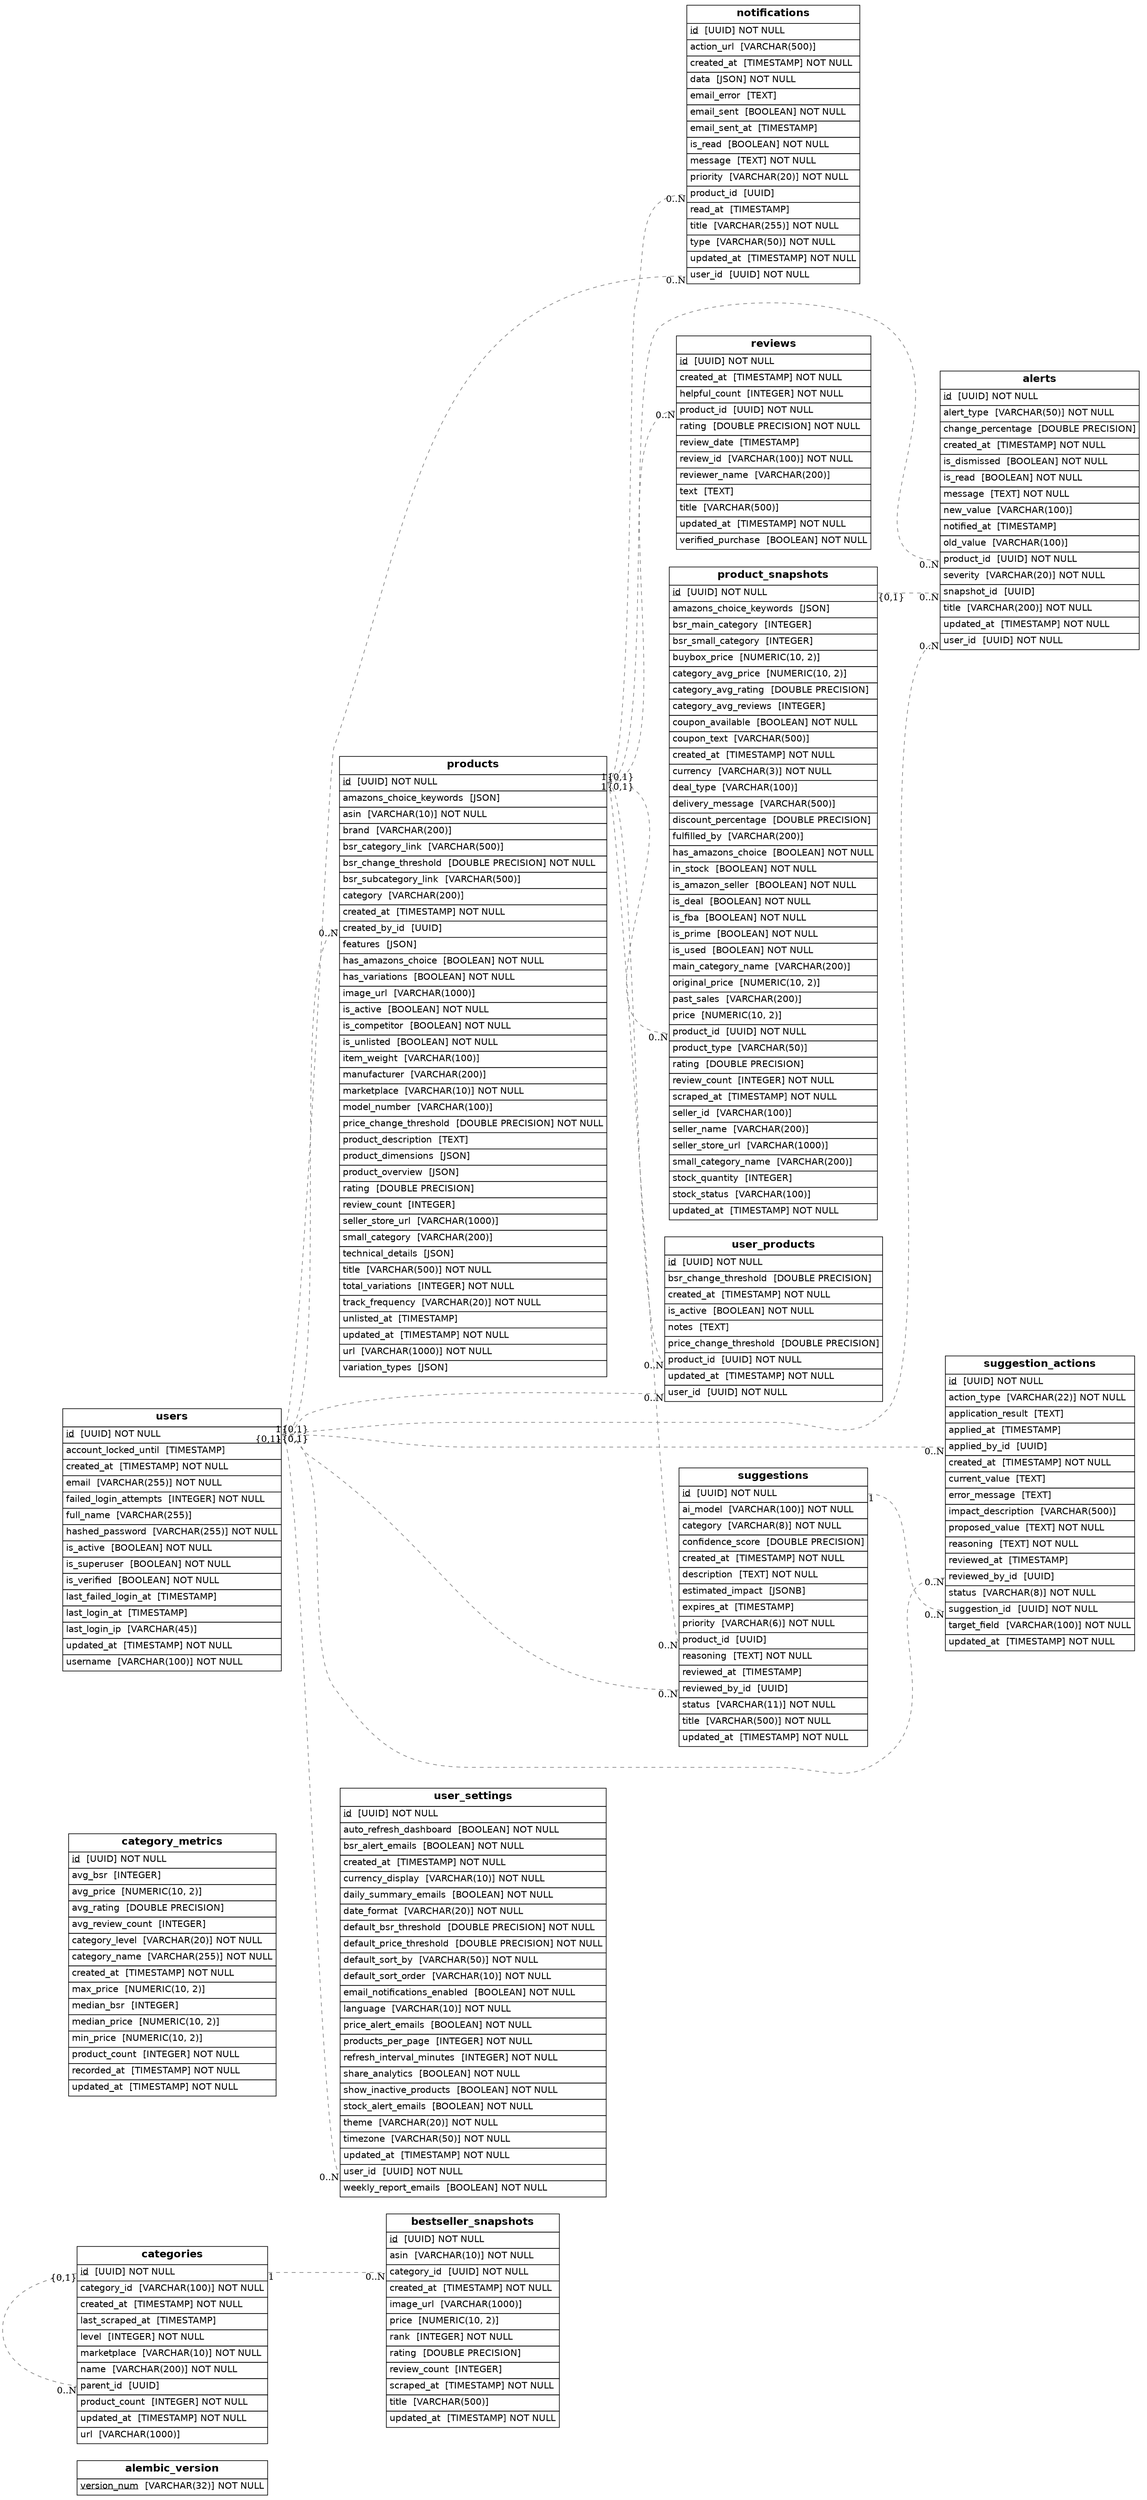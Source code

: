 graph {
    graph [rankdir=LR];
    node [label="\N",
        shape=plaintext
    ];
    edge [color=gray50,
        minlen=2,
        style=dashed
    ];
"alembic_version" [label=<<FONT FACE="Helvetica"><TABLE BORDER="0" CELLBORDER="1" CELLPADDING="4" CELLSPACING="0"><TR><TD><B><FONT POINT-SIZE="16">alembic_version</FONT></B></TD></TR><TR><TD ALIGN="LEFT" PORT="version_num"><u><FONT>version_num</FONT></u> <FONT> [VARCHAR(32)]</FONT> NOT NULL</TD></TR></TABLE></FONT>>];
"categories" [label=<<FONT FACE="Helvetica"><TABLE BORDER="0" CELLBORDER="1" CELLPADDING="4" CELLSPACING="0"><TR><TD><B><FONT POINT-SIZE="16">categories</FONT></B></TD></TR><TR><TD ALIGN="LEFT" PORT="id"><u><FONT>id</FONT></u> <FONT> [UUID]</FONT> NOT NULL</TD></TR><TR><TD ALIGN="LEFT" PORT="category_id"><FONT>category_id</FONT> <FONT> [VARCHAR(100)]</FONT> NOT NULL</TD></TR><TR><TD ALIGN="LEFT" PORT="created_at"><FONT>created_at</FONT> <FONT> [TIMESTAMP]</FONT> NOT NULL</TD></TR><TR><TD ALIGN="LEFT" PORT="last_scraped_at"><FONT>last_scraped_at</FONT> <FONT> [TIMESTAMP]</FONT></TD></TR><TR><TD ALIGN="LEFT" PORT="level"><FONT>level</FONT> <FONT> [INTEGER]</FONT> NOT NULL</TD></TR><TR><TD ALIGN="LEFT" PORT="marketplace"><FONT>marketplace</FONT> <FONT> [VARCHAR(10)]</FONT> NOT NULL</TD></TR><TR><TD ALIGN="LEFT" PORT="name"><FONT>name</FONT> <FONT> [VARCHAR(200)]</FONT> NOT NULL</TD></TR><TR><TD ALIGN="LEFT" PORT="parent_id"><FONT>parent_id</FONT> <FONT> [UUID]</FONT></TD></TR><TR><TD ALIGN="LEFT" PORT="product_count"><FONT>product_count</FONT> <FONT> [INTEGER]</FONT> NOT NULL</TD></TR><TR><TD ALIGN="LEFT" PORT="updated_at"><FONT>updated_at</FONT> <FONT> [TIMESTAMP]</FONT> NOT NULL</TD></TR><TR><TD ALIGN="LEFT" PORT="url"><FONT>url</FONT> <FONT> [VARCHAR(1000)]</FONT></TD></TR></TABLE></FONT>>];
"category_metrics" [label=<<FONT FACE="Helvetica"><TABLE BORDER="0" CELLBORDER="1" CELLPADDING="4" CELLSPACING="0"><TR><TD><B><FONT POINT-SIZE="16">category_metrics</FONT></B></TD></TR><TR><TD ALIGN="LEFT" PORT="id"><u><FONT>id</FONT></u> <FONT> [UUID]</FONT> NOT NULL</TD></TR><TR><TD ALIGN="LEFT" PORT="avg_bsr"><FONT>avg_bsr</FONT> <FONT> [INTEGER]</FONT></TD></TR><TR><TD ALIGN="LEFT" PORT="avg_price"><FONT>avg_price</FONT> <FONT> [NUMERIC(10, 2)]</FONT></TD></TR><TR><TD ALIGN="LEFT" PORT="avg_rating"><FONT>avg_rating</FONT> <FONT> [DOUBLE PRECISION]</FONT></TD></TR><TR><TD ALIGN="LEFT" PORT="avg_review_count"><FONT>avg_review_count</FONT> <FONT> [INTEGER]</FONT></TD></TR><TR><TD ALIGN="LEFT" PORT="category_level"><FONT>category_level</FONT> <FONT> [VARCHAR(20)]</FONT> NOT NULL</TD></TR><TR><TD ALIGN="LEFT" PORT="category_name"><FONT>category_name</FONT> <FONT> [VARCHAR(255)]</FONT> NOT NULL</TD></TR><TR><TD ALIGN="LEFT" PORT="created_at"><FONT>created_at</FONT> <FONT> [TIMESTAMP]</FONT> NOT NULL</TD></TR><TR><TD ALIGN="LEFT" PORT="max_price"><FONT>max_price</FONT> <FONT> [NUMERIC(10, 2)]</FONT></TD></TR><TR><TD ALIGN="LEFT" PORT="median_bsr"><FONT>median_bsr</FONT> <FONT> [INTEGER]</FONT></TD></TR><TR><TD ALIGN="LEFT" PORT="median_price"><FONT>median_price</FONT> <FONT> [NUMERIC(10, 2)]</FONT></TD></TR><TR><TD ALIGN="LEFT" PORT="min_price"><FONT>min_price</FONT> <FONT> [NUMERIC(10, 2)]</FONT></TD></TR><TR><TD ALIGN="LEFT" PORT="product_count"><FONT>product_count</FONT> <FONT> [INTEGER]</FONT> NOT NULL</TD></TR><TR><TD ALIGN="LEFT" PORT="recorded_at"><FONT>recorded_at</FONT> <FONT> [TIMESTAMP]</FONT> NOT NULL</TD></TR><TR><TD ALIGN="LEFT" PORT="updated_at"><FONT>updated_at</FONT> <FONT> [TIMESTAMP]</FONT> NOT NULL</TD></TR></TABLE></FONT>>];
"users" [label=<<FONT FACE="Helvetica"><TABLE BORDER="0" CELLBORDER="1" CELLPADDING="4" CELLSPACING="0"><TR><TD><B><FONT POINT-SIZE="16">users</FONT></B></TD></TR><TR><TD ALIGN="LEFT" PORT="id"><u><FONT>id</FONT></u> <FONT> [UUID]</FONT> NOT NULL</TD></TR><TR><TD ALIGN="LEFT" PORT="account_locked_until"><FONT>account_locked_until</FONT> <FONT> [TIMESTAMP]</FONT></TD></TR><TR><TD ALIGN="LEFT" PORT="created_at"><FONT>created_at</FONT> <FONT> [TIMESTAMP]</FONT> NOT NULL</TD></TR><TR><TD ALIGN="LEFT" PORT="email"><FONT>email</FONT> <FONT> [VARCHAR(255)]</FONT> NOT NULL</TD></TR><TR><TD ALIGN="LEFT" PORT="failed_login_attempts"><FONT>failed_login_attempts</FONT> <FONT> [INTEGER]</FONT> NOT NULL</TD></TR><TR><TD ALIGN="LEFT" PORT="full_name"><FONT>full_name</FONT> <FONT> [VARCHAR(255)]</FONT></TD></TR><TR><TD ALIGN="LEFT" PORT="hashed_password"><FONT>hashed_password</FONT> <FONT> [VARCHAR(255)]</FONT> NOT NULL</TD></TR><TR><TD ALIGN="LEFT" PORT="is_active"><FONT>is_active</FONT> <FONT> [BOOLEAN]</FONT> NOT NULL</TD></TR><TR><TD ALIGN="LEFT" PORT="is_superuser"><FONT>is_superuser</FONT> <FONT> [BOOLEAN]</FONT> NOT NULL</TD></TR><TR><TD ALIGN="LEFT" PORT="is_verified"><FONT>is_verified</FONT> <FONT> [BOOLEAN]</FONT> NOT NULL</TD></TR><TR><TD ALIGN="LEFT" PORT="last_failed_login_at"><FONT>last_failed_login_at</FONT> <FONT> [TIMESTAMP]</FONT></TD></TR><TR><TD ALIGN="LEFT" PORT="last_login_at"><FONT>last_login_at</FONT> <FONT> [TIMESTAMP]</FONT></TD></TR><TR><TD ALIGN="LEFT" PORT="last_login_ip"><FONT>last_login_ip</FONT> <FONT> [VARCHAR(45)]</FONT></TD></TR><TR><TD ALIGN="LEFT" PORT="updated_at"><FONT>updated_at</FONT> <FONT> [TIMESTAMP]</FONT> NOT NULL</TD></TR><TR><TD ALIGN="LEFT" PORT="username"><FONT>username</FONT> <FONT> [VARCHAR(100)]</FONT> NOT NULL</TD></TR></TABLE></FONT>>];
"products" [label=<<FONT FACE="Helvetica"><TABLE BORDER="0" CELLBORDER="1" CELLPADDING="4" CELLSPACING="0"><TR><TD><B><FONT POINT-SIZE="16">products</FONT></B></TD></TR><TR><TD ALIGN="LEFT" PORT="id"><u><FONT>id</FONT></u> <FONT> [UUID]</FONT> NOT NULL</TD></TR><TR><TD ALIGN="LEFT" PORT="amazons_choice_keywords"><FONT>amazons_choice_keywords</FONT> <FONT> [JSON]</FONT></TD></TR><TR><TD ALIGN="LEFT" PORT="asin"><FONT>asin</FONT> <FONT> [VARCHAR(10)]</FONT> NOT NULL</TD></TR><TR><TD ALIGN="LEFT" PORT="brand"><FONT>brand</FONT> <FONT> [VARCHAR(200)]</FONT></TD></TR><TR><TD ALIGN="LEFT" PORT="bsr_category_link"><FONT>bsr_category_link</FONT> <FONT> [VARCHAR(500)]</FONT></TD></TR><TR><TD ALIGN="LEFT" PORT="bsr_change_threshold"><FONT>bsr_change_threshold</FONT> <FONT> [DOUBLE PRECISION]</FONT> NOT NULL</TD></TR><TR><TD ALIGN="LEFT" PORT="bsr_subcategory_link"><FONT>bsr_subcategory_link</FONT> <FONT> [VARCHAR(500)]</FONT></TD></TR><TR><TD ALIGN="LEFT" PORT="category"><FONT>category</FONT> <FONT> [VARCHAR(200)]</FONT></TD></TR><TR><TD ALIGN="LEFT" PORT="created_at"><FONT>created_at</FONT> <FONT> [TIMESTAMP]</FONT> NOT NULL</TD></TR><TR><TD ALIGN="LEFT" PORT="created_by_id"><FONT>created_by_id</FONT> <FONT> [UUID]</FONT></TD></TR><TR><TD ALIGN="LEFT" PORT="features"><FONT>features</FONT> <FONT> [JSON]</FONT></TD></TR><TR><TD ALIGN="LEFT" PORT="has_amazons_choice"><FONT>has_amazons_choice</FONT> <FONT> [BOOLEAN]</FONT> NOT NULL</TD></TR><TR><TD ALIGN="LEFT" PORT="has_variations"><FONT>has_variations</FONT> <FONT> [BOOLEAN]</FONT> NOT NULL</TD></TR><TR><TD ALIGN="LEFT" PORT="image_url"><FONT>image_url</FONT> <FONT> [VARCHAR(1000)]</FONT></TD></TR><TR><TD ALIGN="LEFT" PORT="is_active"><FONT>is_active</FONT> <FONT> [BOOLEAN]</FONT> NOT NULL</TD></TR><TR><TD ALIGN="LEFT" PORT="is_competitor"><FONT>is_competitor</FONT> <FONT> [BOOLEAN]</FONT> NOT NULL</TD></TR><TR><TD ALIGN="LEFT" PORT="is_unlisted"><FONT>is_unlisted</FONT> <FONT> [BOOLEAN]</FONT> NOT NULL</TD></TR><TR><TD ALIGN="LEFT" PORT="item_weight"><FONT>item_weight</FONT> <FONT> [VARCHAR(100)]</FONT></TD></TR><TR><TD ALIGN="LEFT" PORT="manufacturer"><FONT>manufacturer</FONT> <FONT> [VARCHAR(200)]</FONT></TD></TR><TR><TD ALIGN="LEFT" PORT="marketplace"><FONT>marketplace</FONT> <FONT> [VARCHAR(10)]</FONT> NOT NULL</TD></TR><TR><TD ALIGN="LEFT" PORT="model_number"><FONT>model_number</FONT> <FONT> [VARCHAR(100)]</FONT></TD></TR><TR><TD ALIGN="LEFT" PORT="price_change_threshold"><FONT>price_change_threshold</FONT> <FONT> [DOUBLE PRECISION]</FONT> NOT NULL</TD></TR><TR><TD ALIGN="LEFT" PORT="product_description"><FONT>product_description</FONT> <FONT> [TEXT]</FONT></TD></TR><TR><TD ALIGN="LEFT" PORT="product_dimensions"><FONT>product_dimensions</FONT> <FONT> [JSON]</FONT></TD></TR><TR><TD ALIGN="LEFT" PORT="product_overview"><FONT>product_overview</FONT> <FONT> [JSON]</FONT></TD></TR><TR><TD ALIGN="LEFT" PORT="rating"><FONT>rating</FONT> <FONT> [DOUBLE PRECISION]</FONT></TD></TR><TR><TD ALIGN="LEFT" PORT="review_count"><FONT>review_count</FONT> <FONT> [INTEGER]</FONT></TD></TR><TR><TD ALIGN="LEFT" PORT="seller_store_url"><FONT>seller_store_url</FONT> <FONT> [VARCHAR(1000)]</FONT></TD></TR><TR><TD ALIGN="LEFT" PORT="small_category"><FONT>small_category</FONT> <FONT> [VARCHAR(200)]</FONT></TD></TR><TR><TD ALIGN="LEFT" PORT="technical_details"><FONT>technical_details</FONT> <FONT> [JSON]</FONT></TD></TR><TR><TD ALIGN="LEFT" PORT="title"><FONT>title</FONT> <FONT> [VARCHAR(500)]</FONT> NOT NULL</TD></TR><TR><TD ALIGN="LEFT" PORT="total_variations"><FONT>total_variations</FONT> <FONT> [INTEGER]</FONT> NOT NULL</TD></TR><TR><TD ALIGN="LEFT" PORT="track_frequency"><FONT>track_frequency</FONT> <FONT> [VARCHAR(20)]</FONT> NOT NULL</TD></TR><TR><TD ALIGN="LEFT" PORT="unlisted_at"><FONT>unlisted_at</FONT> <FONT> [TIMESTAMP]</FONT></TD></TR><TR><TD ALIGN="LEFT" PORT="updated_at"><FONT>updated_at</FONT> <FONT> [TIMESTAMP]</FONT> NOT NULL</TD></TR><TR><TD ALIGN="LEFT" PORT="url"><FONT>url</FONT> <FONT> [VARCHAR(1000)]</FONT> NOT NULL</TD></TR><TR><TD ALIGN="LEFT" PORT="variation_types"><FONT>variation_types</FONT> <FONT> [JSON]</FONT></TD></TR></TABLE></FONT>>];
"bestseller_snapshots" [label=<<FONT FACE="Helvetica"><TABLE BORDER="0" CELLBORDER="1" CELLPADDING="4" CELLSPACING="0"><TR><TD><B><FONT POINT-SIZE="16">bestseller_snapshots</FONT></B></TD></TR><TR><TD ALIGN="LEFT" PORT="id"><u><FONT>id</FONT></u> <FONT> [UUID]</FONT> NOT NULL</TD></TR><TR><TD ALIGN="LEFT" PORT="asin"><FONT>asin</FONT> <FONT> [VARCHAR(10)]</FONT> NOT NULL</TD></TR><TR><TD ALIGN="LEFT" PORT="category_id"><FONT>category_id</FONT> <FONT> [UUID]</FONT> NOT NULL</TD></TR><TR><TD ALIGN="LEFT" PORT="created_at"><FONT>created_at</FONT> <FONT> [TIMESTAMP]</FONT> NOT NULL</TD></TR><TR><TD ALIGN="LEFT" PORT="image_url"><FONT>image_url</FONT> <FONT> [VARCHAR(1000)]</FONT></TD></TR><TR><TD ALIGN="LEFT" PORT="price"><FONT>price</FONT> <FONT> [NUMERIC(10, 2)]</FONT></TD></TR><TR><TD ALIGN="LEFT" PORT="rank"><FONT>rank</FONT> <FONT> [INTEGER]</FONT> NOT NULL</TD></TR><TR><TD ALIGN="LEFT" PORT="rating"><FONT>rating</FONT> <FONT> [DOUBLE PRECISION]</FONT></TD></TR><TR><TD ALIGN="LEFT" PORT="review_count"><FONT>review_count</FONT> <FONT> [INTEGER]</FONT></TD></TR><TR><TD ALIGN="LEFT" PORT="scraped_at"><FONT>scraped_at</FONT> <FONT> [TIMESTAMP]</FONT> NOT NULL</TD></TR><TR><TD ALIGN="LEFT" PORT="title"><FONT>title</FONT> <FONT> [VARCHAR(500)]</FONT></TD></TR><TR><TD ALIGN="LEFT" PORT="updated_at"><FONT>updated_at</FONT> <FONT> [TIMESTAMP]</FONT> NOT NULL</TD></TR></TABLE></FONT>>];
"user_settings" [label=<<FONT FACE="Helvetica"><TABLE BORDER="0" CELLBORDER="1" CELLPADDING="4" CELLSPACING="0"><TR><TD><B><FONT POINT-SIZE="16">user_settings</FONT></B></TD></TR><TR><TD ALIGN="LEFT" PORT="id"><u><FONT>id</FONT></u> <FONT> [UUID]</FONT> NOT NULL</TD></TR><TR><TD ALIGN="LEFT" PORT="auto_refresh_dashboard"><FONT>auto_refresh_dashboard</FONT> <FONT> [BOOLEAN]</FONT> NOT NULL</TD></TR><TR><TD ALIGN="LEFT" PORT="bsr_alert_emails"><FONT>bsr_alert_emails</FONT> <FONT> [BOOLEAN]</FONT> NOT NULL</TD></TR><TR><TD ALIGN="LEFT" PORT="created_at"><FONT>created_at</FONT> <FONT> [TIMESTAMP]</FONT> NOT NULL</TD></TR><TR><TD ALIGN="LEFT" PORT="currency_display"><FONT>currency_display</FONT> <FONT> [VARCHAR(10)]</FONT> NOT NULL</TD></TR><TR><TD ALIGN="LEFT" PORT="daily_summary_emails"><FONT>daily_summary_emails</FONT> <FONT> [BOOLEAN]</FONT> NOT NULL</TD></TR><TR><TD ALIGN="LEFT" PORT="date_format"><FONT>date_format</FONT> <FONT> [VARCHAR(20)]</FONT> NOT NULL</TD></TR><TR><TD ALIGN="LEFT" PORT="default_bsr_threshold"><FONT>default_bsr_threshold</FONT> <FONT> [DOUBLE PRECISION]</FONT> NOT NULL</TD></TR><TR><TD ALIGN="LEFT" PORT="default_price_threshold"><FONT>default_price_threshold</FONT> <FONT> [DOUBLE PRECISION]</FONT> NOT NULL</TD></TR><TR><TD ALIGN="LEFT" PORT="default_sort_by"><FONT>default_sort_by</FONT> <FONT> [VARCHAR(50)]</FONT> NOT NULL</TD></TR><TR><TD ALIGN="LEFT" PORT="default_sort_order"><FONT>default_sort_order</FONT> <FONT> [VARCHAR(10)]</FONT> NOT NULL</TD></TR><TR><TD ALIGN="LEFT" PORT="email_notifications_enabled"><FONT>email_notifications_enabled</FONT> <FONT> [BOOLEAN]</FONT> NOT NULL</TD></TR><TR><TD ALIGN="LEFT" PORT="language"><FONT>language</FONT> <FONT> [VARCHAR(10)]</FONT> NOT NULL</TD></TR><TR><TD ALIGN="LEFT" PORT="price_alert_emails"><FONT>price_alert_emails</FONT> <FONT> [BOOLEAN]</FONT> NOT NULL</TD></TR><TR><TD ALIGN="LEFT" PORT="products_per_page"><FONT>products_per_page</FONT> <FONT> [INTEGER]</FONT> NOT NULL</TD></TR><TR><TD ALIGN="LEFT" PORT="refresh_interval_minutes"><FONT>refresh_interval_minutes</FONT> <FONT> [INTEGER]</FONT> NOT NULL</TD></TR><TR><TD ALIGN="LEFT" PORT="share_analytics"><FONT>share_analytics</FONT> <FONT> [BOOLEAN]</FONT> NOT NULL</TD></TR><TR><TD ALIGN="LEFT" PORT="show_inactive_products"><FONT>show_inactive_products</FONT> <FONT> [BOOLEAN]</FONT> NOT NULL</TD></TR><TR><TD ALIGN="LEFT" PORT="stock_alert_emails"><FONT>stock_alert_emails</FONT> <FONT> [BOOLEAN]</FONT> NOT NULL</TD></TR><TR><TD ALIGN="LEFT" PORT="theme"><FONT>theme</FONT> <FONT> [VARCHAR(20)]</FONT> NOT NULL</TD></TR><TR><TD ALIGN="LEFT" PORT="timezone"><FONT>timezone</FONT> <FONT> [VARCHAR(50)]</FONT> NOT NULL</TD></TR><TR><TD ALIGN="LEFT" PORT="updated_at"><FONT>updated_at</FONT> <FONT> [TIMESTAMP]</FONT> NOT NULL</TD></TR><TR><TD ALIGN="LEFT" PORT="user_id"><FONT>user_id</FONT> <FONT> [UUID]</FONT> NOT NULL</TD></TR><TR><TD ALIGN="LEFT" PORT="weekly_report_emails"><FONT>weekly_report_emails</FONT> <FONT> [BOOLEAN]</FONT> NOT NULL</TD></TR></TABLE></FONT>>];
"notifications" [label=<<FONT FACE="Helvetica"><TABLE BORDER="0" CELLBORDER="1" CELLPADDING="4" CELLSPACING="0"><TR><TD><B><FONT POINT-SIZE="16">notifications</FONT></B></TD></TR><TR><TD ALIGN="LEFT" PORT="id"><u><FONT>id</FONT></u> <FONT> [UUID]</FONT> NOT NULL</TD></TR><TR><TD ALIGN="LEFT" PORT="action_url"><FONT>action_url</FONT> <FONT> [VARCHAR(500)]</FONT></TD></TR><TR><TD ALIGN="LEFT" PORT="created_at"><FONT>created_at</FONT> <FONT> [TIMESTAMP]</FONT> NOT NULL</TD></TR><TR><TD ALIGN="LEFT" PORT="data"><FONT>data</FONT> <FONT> [JSON]</FONT> NOT NULL</TD></TR><TR><TD ALIGN="LEFT" PORT="email_error"><FONT>email_error</FONT> <FONT> [TEXT]</FONT></TD></TR><TR><TD ALIGN="LEFT" PORT="email_sent"><FONT>email_sent</FONT> <FONT> [BOOLEAN]</FONT> NOT NULL</TD></TR><TR><TD ALIGN="LEFT" PORT="email_sent_at"><FONT>email_sent_at</FONT> <FONT> [TIMESTAMP]</FONT></TD></TR><TR><TD ALIGN="LEFT" PORT="is_read"><FONT>is_read</FONT> <FONT> [BOOLEAN]</FONT> NOT NULL</TD></TR><TR><TD ALIGN="LEFT" PORT="message"><FONT>message</FONT> <FONT> [TEXT]</FONT> NOT NULL</TD></TR><TR><TD ALIGN="LEFT" PORT="priority"><FONT>priority</FONT> <FONT> [VARCHAR(20)]</FONT> NOT NULL</TD></TR><TR><TD ALIGN="LEFT" PORT="product_id"><FONT>product_id</FONT> <FONT> [UUID]</FONT></TD></TR><TR><TD ALIGN="LEFT" PORT="read_at"><FONT>read_at</FONT> <FONT> [TIMESTAMP]</FONT></TD></TR><TR><TD ALIGN="LEFT" PORT="title"><FONT>title</FONT> <FONT> [VARCHAR(255)]</FONT> NOT NULL</TD></TR><TR><TD ALIGN="LEFT" PORT="type"><FONT>type</FONT> <FONT> [VARCHAR(50)]</FONT> NOT NULL</TD></TR><TR><TD ALIGN="LEFT" PORT="updated_at"><FONT>updated_at</FONT> <FONT> [TIMESTAMP]</FONT> NOT NULL</TD></TR><TR><TD ALIGN="LEFT" PORT="user_id"><FONT>user_id</FONT> <FONT> [UUID]</FONT> NOT NULL</TD></TR></TABLE></FONT>>];
"product_snapshots" [label=<<FONT FACE="Helvetica"><TABLE BORDER="0" CELLBORDER="1" CELLPADDING="4" CELLSPACING="0"><TR><TD><B><FONT POINT-SIZE="16">product_snapshots</FONT></B></TD></TR><TR><TD ALIGN="LEFT" PORT="id"><u><FONT>id</FONT></u> <FONT> [UUID]</FONT> NOT NULL</TD></TR><TR><TD ALIGN="LEFT" PORT="amazons_choice_keywords"><FONT>amazons_choice_keywords</FONT> <FONT> [JSON]</FONT></TD></TR><TR><TD ALIGN="LEFT" PORT="bsr_main_category"><FONT>bsr_main_category</FONT> <FONT> [INTEGER]</FONT></TD></TR><TR><TD ALIGN="LEFT" PORT="bsr_small_category"><FONT>bsr_small_category</FONT> <FONT> [INTEGER]</FONT></TD></TR><TR><TD ALIGN="LEFT" PORT="buybox_price"><FONT>buybox_price</FONT> <FONT> [NUMERIC(10, 2)]</FONT></TD></TR><TR><TD ALIGN="LEFT" PORT="category_avg_price"><FONT>category_avg_price</FONT> <FONT> [NUMERIC(10, 2)]</FONT></TD></TR><TR><TD ALIGN="LEFT" PORT="category_avg_rating"><FONT>category_avg_rating</FONT> <FONT> [DOUBLE PRECISION]</FONT></TD></TR><TR><TD ALIGN="LEFT" PORT="category_avg_reviews"><FONT>category_avg_reviews</FONT> <FONT> [INTEGER]</FONT></TD></TR><TR><TD ALIGN="LEFT" PORT="coupon_available"><FONT>coupon_available</FONT> <FONT> [BOOLEAN]</FONT> NOT NULL</TD></TR><TR><TD ALIGN="LEFT" PORT="coupon_text"><FONT>coupon_text</FONT> <FONT> [VARCHAR(500)]</FONT></TD></TR><TR><TD ALIGN="LEFT" PORT="created_at"><FONT>created_at</FONT> <FONT> [TIMESTAMP]</FONT> NOT NULL</TD></TR><TR><TD ALIGN="LEFT" PORT="currency"><FONT>currency</FONT> <FONT> [VARCHAR(3)]</FONT> NOT NULL</TD></TR><TR><TD ALIGN="LEFT" PORT="deal_type"><FONT>deal_type</FONT> <FONT> [VARCHAR(100)]</FONT></TD></TR><TR><TD ALIGN="LEFT" PORT="delivery_message"><FONT>delivery_message</FONT> <FONT> [VARCHAR(500)]</FONT></TD></TR><TR><TD ALIGN="LEFT" PORT="discount_percentage"><FONT>discount_percentage</FONT> <FONT> [DOUBLE PRECISION]</FONT></TD></TR><TR><TD ALIGN="LEFT" PORT="fulfilled_by"><FONT>fulfilled_by</FONT> <FONT> [VARCHAR(200)]</FONT></TD></TR><TR><TD ALIGN="LEFT" PORT="has_amazons_choice"><FONT>has_amazons_choice</FONT> <FONT> [BOOLEAN]</FONT> NOT NULL</TD></TR><TR><TD ALIGN="LEFT" PORT="in_stock"><FONT>in_stock</FONT> <FONT> [BOOLEAN]</FONT> NOT NULL</TD></TR><TR><TD ALIGN="LEFT" PORT="is_amazon_seller"><FONT>is_amazon_seller</FONT> <FONT> [BOOLEAN]</FONT> NOT NULL</TD></TR><TR><TD ALIGN="LEFT" PORT="is_deal"><FONT>is_deal</FONT> <FONT> [BOOLEAN]</FONT> NOT NULL</TD></TR><TR><TD ALIGN="LEFT" PORT="is_fba"><FONT>is_fba</FONT> <FONT> [BOOLEAN]</FONT> NOT NULL</TD></TR><TR><TD ALIGN="LEFT" PORT="is_prime"><FONT>is_prime</FONT> <FONT> [BOOLEAN]</FONT> NOT NULL</TD></TR><TR><TD ALIGN="LEFT" PORT="is_used"><FONT>is_used</FONT> <FONT> [BOOLEAN]</FONT> NOT NULL</TD></TR><TR><TD ALIGN="LEFT" PORT="main_category_name"><FONT>main_category_name</FONT> <FONT> [VARCHAR(200)]</FONT></TD></TR><TR><TD ALIGN="LEFT" PORT="original_price"><FONT>original_price</FONT> <FONT> [NUMERIC(10, 2)]</FONT></TD></TR><TR><TD ALIGN="LEFT" PORT="past_sales"><FONT>past_sales</FONT> <FONT> [VARCHAR(200)]</FONT></TD></TR><TR><TD ALIGN="LEFT" PORT="price"><FONT>price</FONT> <FONT> [NUMERIC(10, 2)]</FONT></TD></TR><TR><TD ALIGN="LEFT" PORT="product_id"><FONT>product_id</FONT> <FONT> [UUID]</FONT> NOT NULL</TD></TR><TR><TD ALIGN="LEFT" PORT="product_type"><FONT>product_type</FONT> <FONT> [VARCHAR(50)]</FONT></TD></TR><TR><TD ALIGN="LEFT" PORT="rating"><FONT>rating</FONT> <FONT> [DOUBLE PRECISION]</FONT></TD></TR><TR><TD ALIGN="LEFT" PORT="review_count"><FONT>review_count</FONT> <FONT> [INTEGER]</FONT> NOT NULL</TD></TR><TR><TD ALIGN="LEFT" PORT="scraped_at"><FONT>scraped_at</FONT> <FONT> [TIMESTAMP]</FONT> NOT NULL</TD></TR><TR><TD ALIGN="LEFT" PORT="seller_id"><FONT>seller_id</FONT> <FONT> [VARCHAR(100)]</FONT></TD></TR><TR><TD ALIGN="LEFT" PORT="seller_name"><FONT>seller_name</FONT> <FONT> [VARCHAR(200)]</FONT></TD></TR><TR><TD ALIGN="LEFT" PORT="seller_store_url"><FONT>seller_store_url</FONT> <FONT> [VARCHAR(1000)]</FONT></TD></TR><TR><TD ALIGN="LEFT" PORT="small_category_name"><FONT>small_category_name</FONT> <FONT> [VARCHAR(200)]</FONT></TD></TR><TR><TD ALIGN="LEFT" PORT="stock_quantity"><FONT>stock_quantity</FONT> <FONT> [INTEGER]</FONT></TD></TR><TR><TD ALIGN="LEFT" PORT="stock_status"><FONT>stock_status</FONT> <FONT> [VARCHAR(100)]</FONT></TD></TR><TR><TD ALIGN="LEFT" PORT="updated_at"><FONT>updated_at</FONT> <FONT> [TIMESTAMP]</FONT> NOT NULL</TD></TR></TABLE></FONT>>];
"user_products" [label=<<FONT FACE="Helvetica"><TABLE BORDER="0" CELLBORDER="1" CELLPADDING="4" CELLSPACING="0"><TR><TD><B><FONT POINT-SIZE="16">user_products</FONT></B></TD></TR><TR><TD ALIGN="LEFT" PORT="id"><u><FONT>id</FONT></u> <FONT> [UUID]</FONT> NOT NULL</TD></TR><TR><TD ALIGN="LEFT" PORT="bsr_change_threshold"><FONT>bsr_change_threshold</FONT> <FONT> [DOUBLE PRECISION]</FONT></TD></TR><TR><TD ALIGN="LEFT" PORT="created_at"><FONT>created_at</FONT> <FONT> [TIMESTAMP]</FONT> NOT NULL</TD></TR><TR><TD ALIGN="LEFT" PORT="is_active"><FONT>is_active</FONT> <FONT> [BOOLEAN]</FONT> NOT NULL</TD></TR><TR><TD ALIGN="LEFT" PORT="notes"><FONT>notes</FONT> <FONT> [TEXT]</FONT></TD></TR><TR><TD ALIGN="LEFT" PORT="price_change_threshold"><FONT>price_change_threshold</FONT> <FONT> [DOUBLE PRECISION]</FONT></TD></TR><TR><TD ALIGN="LEFT" PORT="product_id"><FONT>product_id</FONT> <FONT> [UUID]</FONT> NOT NULL</TD></TR><TR><TD ALIGN="LEFT" PORT="updated_at"><FONT>updated_at</FONT> <FONT> [TIMESTAMP]</FONT> NOT NULL</TD></TR><TR><TD ALIGN="LEFT" PORT="user_id"><FONT>user_id</FONT> <FONT> [UUID]</FONT> NOT NULL</TD></TR></TABLE></FONT>>];
"reviews" [label=<<FONT FACE="Helvetica"><TABLE BORDER="0" CELLBORDER="1" CELLPADDING="4" CELLSPACING="0"><TR><TD><B><FONT POINT-SIZE="16">reviews</FONT></B></TD></TR><TR><TD ALIGN="LEFT" PORT="id"><u><FONT>id</FONT></u> <FONT> [UUID]</FONT> NOT NULL</TD></TR><TR><TD ALIGN="LEFT" PORT="created_at"><FONT>created_at</FONT> <FONT> [TIMESTAMP]</FONT> NOT NULL</TD></TR><TR><TD ALIGN="LEFT" PORT="helpful_count"><FONT>helpful_count</FONT> <FONT> [INTEGER]</FONT> NOT NULL</TD></TR><TR><TD ALIGN="LEFT" PORT="product_id"><FONT>product_id</FONT> <FONT> [UUID]</FONT> NOT NULL</TD></TR><TR><TD ALIGN="LEFT" PORT="rating"><FONT>rating</FONT> <FONT> [DOUBLE PRECISION]</FONT> NOT NULL</TD></TR><TR><TD ALIGN="LEFT" PORT="review_date"><FONT>review_date</FONT> <FONT> [TIMESTAMP]</FONT></TD></TR><TR><TD ALIGN="LEFT" PORT="review_id"><FONT>review_id</FONT> <FONT> [VARCHAR(100)]</FONT> NOT NULL</TD></TR><TR><TD ALIGN="LEFT" PORT="reviewer_name"><FONT>reviewer_name</FONT> <FONT> [VARCHAR(200)]</FONT></TD></TR><TR><TD ALIGN="LEFT" PORT="text"><FONT>text</FONT> <FONT> [TEXT]</FONT></TD></TR><TR><TD ALIGN="LEFT" PORT="title"><FONT>title</FONT> <FONT> [VARCHAR(500)]</FONT></TD></TR><TR><TD ALIGN="LEFT" PORT="updated_at"><FONT>updated_at</FONT> <FONT> [TIMESTAMP]</FONT> NOT NULL</TD></TR><TR><TD ALIGN="LEFT" PORT="verified_purchase"><FONT>verified_purchase</FONT> <FONT> [BOOLEAN]</FONT> NOT NULL</TD></TR></TABLE></FONT>>];
"suggestions" [label=<<FONT FACE="Helvetica"><TABLE BORDER="0" CELLBORDER="1" CELLPADDING="4" CELLSPACING="0"><TR><TD><B><FONT POINT-SIZE="16">suggestions</FONT></B></TD></TR><TR><TD ALIGN="LEFT" PORT="id"><u><FONT>id</FONT></u> <FONT> [UUID]</FONT> NOT NULL</TD></TR><TR><TD ALIGN="LEFT" PORT="ai_model"><FONT>ai_model</FONT> <FONT> [VARCHAR(100)]</FONT> NOT NULL</TD></TR><TR><TD ALIGN="LEFT" PORT="category"><FONT>category</FONT> <FONT> [VARCHAR(8)]</FONT> NOT NULL</TD></TR><TR><TD ALIGN="LEFT" PORT="confidence_score"><FONT>confidence_score</FONT> <FONT> [DOUBLE PRECISION]</FONT></TD></TR><TR><TD ALIGN="LEFT" PORT="created_at"><FONT>created_at</FONT> <FONT> [TIMESTAMP]</FONT> NOT NULL</TD></TR><TR><TD ALIGN="LEFT" PORT="description"><FONT>description</FONT> <FONT> [TEXT]</FONT> NOT NULL</TD></TR><TR><TD ALIGN="LEFT" PORT="estimated_impact"><FONT>estimated_impact</FONT> <FONT> [JSONB]</FONT></TD></TR><TR><TD ALIGN="LEFT" PORT="expires_at"><FONT>expires_at</FONT> <FONT> [TIMESTAMP]</FONT></TD></TR><TR><TD ALIGN="LEFT" PORT="priority"><FONT>priority</FONT> <FONT> [VARCHAR(6)]</FONT> NOT NULL</TD></TR><TR><TD ALIGN="LEFT" PORT="product_id"><FONT>product_id</FONT> <FONT> [UUID]</FONT></TD></TR><TR><TD ALIGN="LEFT" PORT="reasoning"><FONT>reasoning</FONT> <FONT> [TEXT]</FONT> NOT NULL</TD></TR><TR><TD ALIGN="LEFT" PORT="reviewed_at"><FONT>reviewed_at</FONT> <FONT> [TIMESTAMP]</FONT></TD></TR><TR><TD ALIGN="LEFT" PORT="reviewed_by_id"><FONT>reviewed_by_id</FONT> <FONT> [UUID]</FONT></TD></TR><TR><TD ALIGN="LEFT" PORT="status"><FONT>status</FONT> <FONT> [VARCHAR(11)]</FONT> NOT NULL</TD></TR><TR><TD ALIGN="LEFT" PORT="title"><FONT>title</FONT> <FONT> [VARCHAR(500)]</FONT> NOT NULL</TD></TR><TR><TD ALIGN="LEFT" PORT="updated_at"><FONT>updated_at</FONT> <FONT> [TIMESTAMP]</FONT> NOT NULL</TD></TR></TABLE></FONT>>];
"suggestion_actions" [label=<<FONT FACE="Helvetica"><TABLE BORDER="0" CELLBORDER="1" CELLPADDING="4" CELLSPACING="0"><TR><TD><B><FONT POINT-SIZE="16">suggestion_actions</FONT></B></TD></TR><TR><TD ALIGN="LEFT" PORT="id"><u><FONT>id</FONT></u> <FONT> [UUID]</FONT> NOT NULL</TD></TR><TR><TD ALIGN="LEFT" PORT="action_type"><FONT>action_type</FONT> <FONT> [VARCHAR(22)]</FONT> NOT NULL</TD></TR><TR><TD ALIGN="LEFT" PORT="application_result"><FONT>application_result</FONT> <FONT> [TEXT]</FONT></TD></TR><TR><TD ALIGN="LEFT" PORT="applied_at"><FONT>applied_at</FONT> <FONT> [TIMESTAMP]</FONT></TD></TR><TR><TD ALIGN="LEFT" PORT="applied_by_id"><FONT>applied_by_id</FONT> <FONT> [UUID]</FONT></TD></TR><TR><TD ALIGN="LEFT" PORT="created_at"><FONT>created_at</FONT> <FONT> [TIMESTAMP]</FONT> NOT NULL</TD></TR><TR><TD ALIGN="LEFT" PORT="current_value"><FONT>current_value</FONT> <FONT> [TEXT]</FONT></TD></TR><TR><TD ALIGN="LEFT" PORT="error_message"><FONT>error_message</FONT> <FONT> [TEXT]</FONT></TD></TR><TR><TD ALIGN="LEFT" PORT="impact_description"><FONT>impact_description</FONT> <FONT> [VARCHAR(500)]</FONT></TD></TR><TR><TD ALIGN="LEFT" PORT="proposed_value"><FONT>proposed_value</FONT> <FONT> [TEXT]</FONT> NOT NULL</TD></TR><TR><TD ALIGN="LEFT" PORT="reasoning"><FONT>reasoning</FONT> <FONT> [TEXT]</FONT> NOT NULL</TD></TR><TR><TD ALIGN="LEFT" PORT="reviewed_at"><FONT>reviewed_at</FONT> <FONT> [TIMESTAMP]</FONT></TD></TR><TR><TD ALIGN="LEFT" PORT="reviewed_by_id"><FONT>reviewed_by_id</FONT> <FONT> [UUID]</FONT></TD></TR><TR><TD ALIGN="LEFT" PORT="status"><FONT>status</FONT> <FONT> [VARCHAR(8)]</FONT> NOT NULL</TD></TR><TR><TD ALIGN="LEFT" PORT="suggestion_id"><FONT>suggestion_id</FONT> <FONT> [UUID]</FONT> NOT NULL</TD></TR><TR><TD ALIGN="LEFT" PORT="target_field"><FONT>target_field</FONT> <FONT> [VARCHAR(100)]</FONT> NOT NULL</TD></TR><TR><TD ALIGN="LEFT" PORT="updated_at"><FONT>updated_at</FONT> <FONT> [TIMESTAMP]</FONT> NOT NULL</TD></TR></TABLE></FONT>>];
"alerts" [label=<<FONT FACE="Helvetica"><TABLE BORDER="0" CELLBORDER="1" CELLPADDING="4" CELLSPACING="0"><TR><TD><B><FONT POINT-SIZE="16">alerts</FONT></B></TD></TR><TR><TD ALIGN="LEFT" PORT="id"><u><FONT>id</FONT></u> <FONT> [UUID]</FONT> NOT NULL</TD></TR><TR><TD ALIGN="LEFT" PORT="alert_type"><FONT>alert_type</FONT> <FONT> [VARCHAR(50)]</FONT> NOT NULL</TD></TR><TR><TD ALIGN="LEFT" PORT="change_percentage"><FONT>change_percentage</FONT> <FONT> [DOUBLE PRECISION]</FONT></TD></TR><TR><TD ALIGN="LEFT" PORT="created_at"><FONT>created_at</FONT> <FONT> [TIMESTAMP]</FONT> NOT NULL</TD></TR><TR><TD ALIGN="LEFT" PORT="is_dismissed"><FONT>is_dismissed</FONT> <FONT> [BOOLEAN]</FONT> NOT NULL</TD></TR><TR><TD ALIGN="LEFT" PORT="is_read"><FONT>is_read</FONT> <FONT> [BOOLEAN]</FONT> NOT NULL</TD></TR><TR><TD ALIGN="LEFT" PORT="message"><FONT>message</FONT> <FONT> [TEXT]</FONT> NOT NULL</TD></TR><TR><TD ALIGN="LEFT" PORT="new_value"><FONT>new_value</FONT> <FONT> [VARCHAR(100)]</FONT></TD></TR><TR><TD ALIGN="LEFT" PORT="notified_at"><FONT>notified_at</FONT> <FONT> [TIMESTAMP]</FONT></TD></TR><TR><TD ALIGN="LEFT" PORT="old_value"><FONT>old_value</FONT> <FONT> [VARCHAR(100)]</FONT></TD></TR><TR><TD ALIGN="LEFT" PORT="product_id"><FONT>product_id</FONT> <FONT> [UUID]</FONT> NOT NULL</TD></TR><TR><TD ALIGN="LEFT" PORT="severity"><FONT>severity</FONT> <FONT> [VARCHAR(20)]</FONT> NOT NULL</TD></TR><TR><TD ALIGN="LEFT" PORT="snapshot_id"><FONT>snapshot_id</FONT> <FONT> [UUID]</FONT></TD></TR><TR><TD ALIGN="LEFT" PORT="title"><FONT>title</FONT> <FONT> [VARCHAR(200)]</FONT> NOT NULL</TD></TR><TR><TD ALIGN="LEFT" PORT="updated_at"><FONT>updated_at</FONT> <FONT> [TIMESTAMP]</FONT> NOT NULL</TD></TR><TR><TD ALIGN="LEFT" PORT="user_id"><FONT>user_id</FONT> <FONT> [UUID]</FONT> NOT NULL</TD></TR></TABLE></FONT>>];
"categories":"id" -- "categories":"parent_id" [taillabel=<<FONT>{0,1}</FONT>>,headlabel=<<FONT>0..N</FONT>>];
"users":"id" -- "products":"created_by_id" [taillabel=<<FONT>{0,1}</FONT>>,headlabel=<<FONT>0..N</FONT>>];
"categories":"id" -- "bestseller_snapshots":"category_id" [taillabel=<<FONT>1</FONT>>,headlabel=<<FONT>0..N</FONT>>];
"users":"id" -- "user_settings":"user_id" [taillabel=<<FONT>1</FONT>>,headlabel=<<FONT>0..N</FONT>>];
"users":"id" -- "notifications":"user_id" [taillabel=<<FONT>1</FONT>>,headlabel=<<FONT>0..N</FONT>>];
"products":"id" -- "notifications":"product_id" [taillabel=<<FONT>{0,1}</FONT>>,headlabel=<<FONT>0..N</FONT>>];
"products":"id" -- "product_snapshots":"product_id" [taillabel=<<FONT>1</FONT>>,headlabel=<<FONT>0..N</FONT>>];
"products":"id" -- "user_products":"product_id" [taillabel=<<FONT>1</FONT>>,headlabel=<<FONT>0..N</FONT>>];
"users":"id" -- "user_products":"user_id" [taillabel=<<FONT>1</FONT>>,headlabel=<<FONT>0..N</FONT>>];
"products":"id" -- "reviews":"product_id" [taillabel=<<FONT>1</FONT>>,headlabel=<<FONT>0..N</FONT>>];
"users":"id" -- "suggestions":"reviewed_by_id" [taillabel=<<FONT>{0,1}</FONT>>,headlabel=<<FONT>0..N</FONT>>];
"products":"id" -- "suggestions":"product_id" [taillabel=<<FONT>{0,1}</FONT>>,headlabel=<<FONT>0..N</FONT>>];
"users":"id" -- "suggestion_actions":"applied_by_id" [taillabel=<<FONT>{0,1}</FONT>>,headlabel=<<FONT>0..N</FONT>>];
"users":"id" -- "suggestion_actions":"reviewed_by_id" [taillabel=<<FONT>{0,1}</FONT>>,headlabel=<<FONT>0..N</FONT>>];
"suggestions":"id" -- "suggestion_actions":"suggestion_id" [taillabel=<<FONT>1</FONT>>,headlabel=<<FONT>0..N</FONT>>];
"product_snapshots":"id" -- "alerts":"snapshot_id" [taillabel=<<FONT>{0,1}</FONT>>,headlabel=<<FONT>0..N</FONT>>];
"users":"id" -- "alerts":"user_id" [taillabel=<<FONT>1</FONT>>,headlabel=<<FONT>0..N</FONT>>];
"products":"id" -- "alerts":"product_id" [taillabel=<<FONT>1</FONT>>,headlabel=<<FONT>0..N</FONT>>];
}
